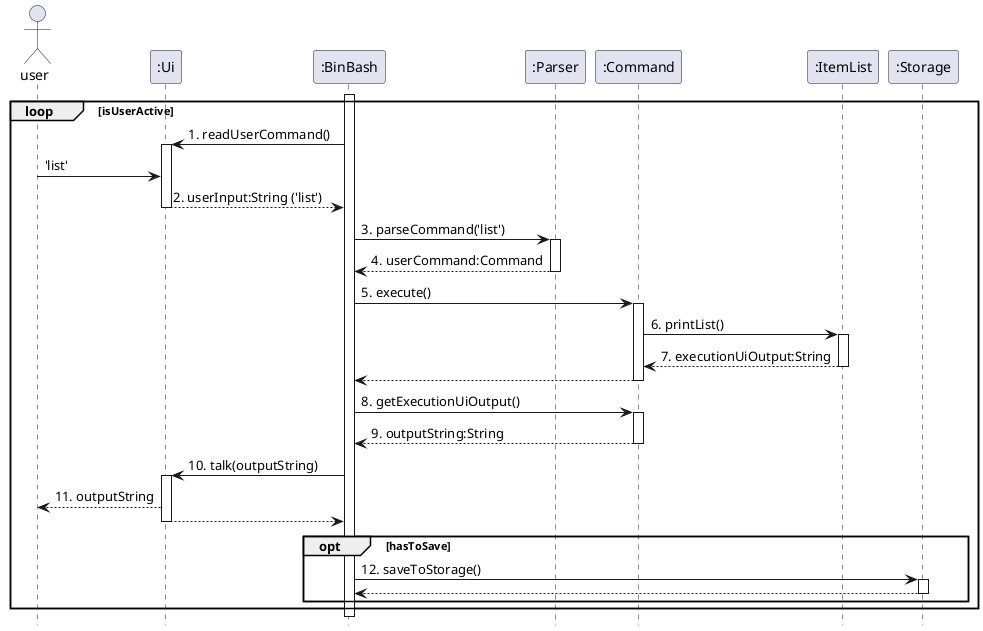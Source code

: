 
@startuml
hide footbox
actor user
participant ":Ui"
participant ":BinBash"
participant ":Parser"
participant ":Command"
participant ":ItemList"
participant ":Storage"

activate ":BinBash"

loop isUserActive

    ":BinBash" -> ":Ui" : 1. readUserCommand()
    activate ":Ui"
    user -> ":Ui" : 'list'
    return 2. userInput:String ('list')

    ":BinBash" -> ":Parser" : 3. parseCommand('list')
    activate ":Parser"
    return 4. userCommand:Command

    ":BinBash" -> ":Command" : 5. execute()
    activate ":Command"
    ":Command" -> ":ItemList" : 6. printList()
    activate ":ItemList"
    return 7. executionUiOutput:String
    return

    ":BinBash" -> ":Command" : 8. getExecutionUiOutput()
    activate ":Command"
    return 9. outputString:String

    ":BinBash" -> ":Ui" : 10. talk(outputString)
    activate ":Ui"
    ":Ui" --> user : 11. outputString
    return

    opt hasToSave
        ":BinBash" -> ":Storage" : 12. saveToStorage()
        activate ":Storage"
        return
    end

end

@enduml
